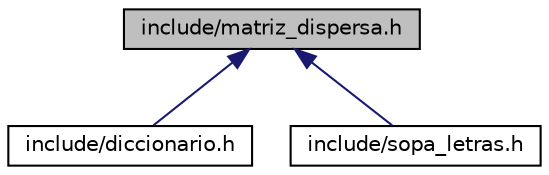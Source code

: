 digraph "include/matriz_dispersa.h"
{
  edge [fontname="Helvetica",fontsize="10",labelfontname="Helvetica",labelfontsize="10"];
  node [fontname="Helvetica",fontsize="10",shape=record];
  Node1 [label="include/matriz_dispersa.h",height=0.2,width=0.4,color="black", fillcolor="grey75", style="filled" fontcolor="black"];
  Node1 -> Node2 [dir="back",color="midnightblue",fontsize="10",style="solid",fontname="Helvetica"];
  Node2 [label="include/diccionario.h",height=0.2,width=0.4,color="black", fillcolor="white", style="filled",URL="$df/d7c/diccionario_8h_source.html"];
  Node1 -> Node3 [dir="back",color="midnightblue",fontsize="10",style="solid",fontname="Helvetica"];
  Node3 [label="include/sopa_letras.h",height=0.2,width=0.4,color="black", fillcolor="white", style="filled",URL="$d7/dd3/sopa__letras_8h_source.html"];
}
